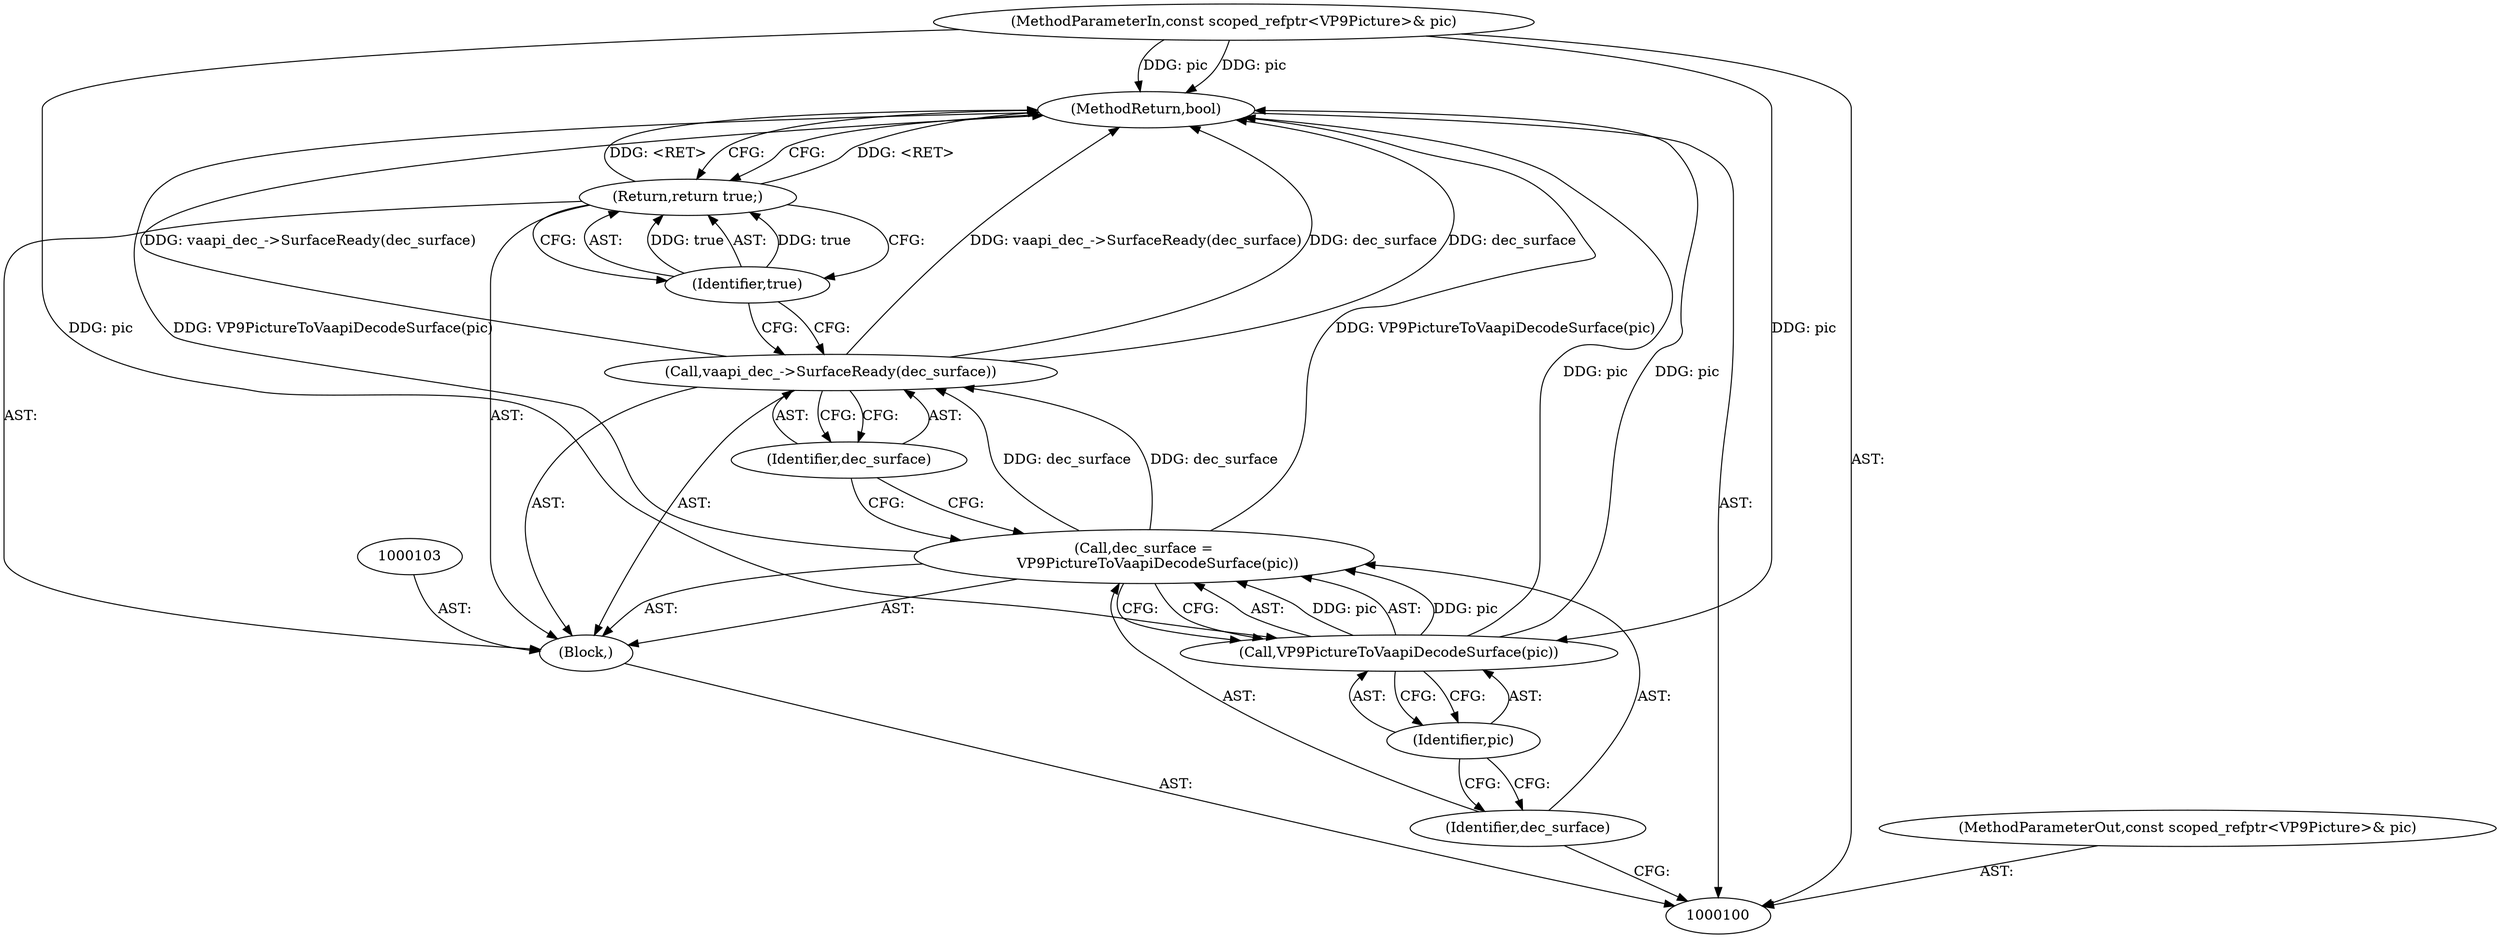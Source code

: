 digraph "1_Chrome_27c68f543e5eba779902447445dfb05ec3f5bf75_1" {
"1000112" [label="(MethodReturn,bool)"];
"1000101" [label="(MethodParameterIn,const scoped_refptr<VP9Picture>& pic)"];
"1000132" [label="(MethodParameterOut,const scoped_refptr<VP9Picture>& pic)"];
"1000102" [label="(Block,)"];
"1000104" [label="(Call,dec_surface =\n      VP9PictureToVaapiDecodeSurface(pic))"];
"1000105" [label="(Identifier,dec_surface)"];
"1000107" [label="(Identifier,pic)"];
"1000106" [label="(Call,VP9PictureToVaapiDecodeSurface(pic))"];
"1000108" [label="(Call,vaapi_dec_->SurfaceReady(dec_surface))"];
"1000109" [label="(Identifier,dec_surface)"];
"1000110" [label="(Return,return true;)"];
"1000111" [label="(Identifier,true)"];
"1000112" -> "1000100"  [label="AST: "];
"1000112" -> "1000110"  [label="CFG: "];
"1000108" -> "1000112"  [label="DDG: vaapi_dec_->SurfaceReady(dec_surface)"];
"1000108" -> "1000112"  [label="DDG: dec_surface"];
"1000106" -> "1000112"  [label="DDG: pic"];
"1000101" -> "1000112"  [label="DDG: pic"];
"1000104" -> "1000112"  [label="DDG: VP9PictureToVaapiDecodeSurface(pic)"];
"1000110" -> "1000112"  [label="DDG: <RET>"];
"1000101" -> "1000100"  [label="AST: "];
"1000101" -> "1000112"  [label="DDG: pic"];
"1000101" -> "1000106"  [label="DDG: pic"];
"1000132" -> "1000100"  [label="AST: "];
"1000102" -> "1000100"  [label="AST: "];
"1000103" -> "1000102"  [label="AST: "];
"1000104" -> "1000102"  [label="AST: "];
"1000108" -> "1000102"  [label="AST: "];
"1000110" -> "1000102"  [label="AST: "];
"1000104" -> "1000102"  [label="AST: "];
"1000104" -> "1000106"  [label="CFG: "];
"1000105" -> "1000104"  [label="AST: "];
"1000106" -> "1000104"  [label="AST: "];
"1000109" -> "1000104"  [label="CFG: "];
"1000104" -> "1000112"  [label="DDG: VP9PictureToVaapiDecodeSurface(pic)"];
"1000106" -> "1000104"  [label="DDG: pic"];
"1000104" -> "1000108"  [label="DDG: dec_surface"];
"1000105" -> "1000104"  [label="AST: "];
"1000105" -> "1000100"  [label="CFG: "];
"1000107" -> "1000105"  [label="CFG: "];
"1000107" -> "1000106"  [label="AST: "];
"1000107" -> "1000105"  [label="CFG: "];
"1000106" -> "1000107"  [label="CFG: "];
"1000106" -> "1000104"  [label="AST: "];
"1000106" -> "1000107"  [label="CFG: "];
"1000107" -> "1000106"  [label="AST: "];
"1000104" -> "1000106"  [label="CFG: "];
"1000106" -> "1000112"  [label="DDG: pic"];
"1000106" -> "1000104"  [label="DDG: pic"];
"1000101" -> "1000106"  [label="DDG: pic"];
"1000108" -> "1000102"  [label="AST: "];
"1000108" -> "1000109"  [label="CFG: "];
"1000109" -> "1000108"  [label="AST: "];
"1000111" -> "1000108"  [label="CFG: "];
"1000108" -> "1000112"  [label="DDG: vaapi_dec_->SurfaceReady(dec_surface)"];
"1000108" -> "1000112"  [label="DDG: dec_surface"];
"1000104" -> "1000108"  [label="DDG: dec_surface"];
"1000109" -> "1000108"  [label="AST: "];
"1000109" -> "1000104"  [label="CFG: "];
"1000108" -> "1000109"  [label="CFG: "];
"1000110" -> "1000102"  [label="AST: "];
"1000110" -> "1000111"  [label="CFG: "];
"1000111" -> "1000110"  [label="AST: "];
"1000112" -> "1000110"  [label="CFG: "];
"1000110" -> "1000112"  [label="DDG: <RET>"];
"1000111" -> "1000110"  [label="DDG: true"];
"1000111" -> "1000110"  [label="AST: "];
"1000111" -> "1000108"  [label="CFG: "];
"1000110" -> "1000111"  [label="CFG: "];
"1000111" -> "1000110"  [label="DDG: true"];
}
